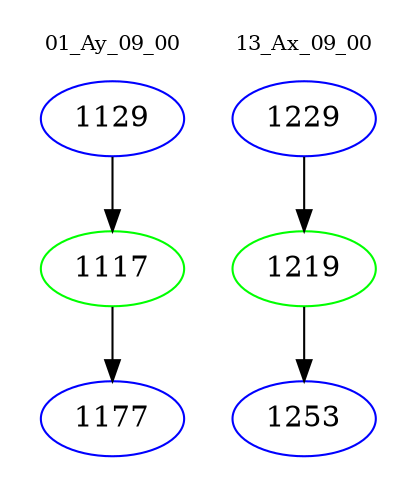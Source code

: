 digraph{
subgraph cluster_0 {
color = white
label = "01_Ay_09_00";
fontsize=10;
T0_1129 [label="1129", color="blue"]
T0_1129 -> T0_1117 [color="black"]
T0_1117 [label="1117", color="green"]
T0_1117 -> T0_1177 [color="black"]
T0_1177 [label="1177", color="blue"]
}
subgraph cluster_1 {
color = white
label = "13_Ax_09_00";
fontsize=10;
T1_1229 [label="1229", color="blue"]
T1_1229 -> T1_1219 [color="black"]
T1_1219 [label="1219", color="green"]
T1_1219 -> T1_1253 [color="black"]
T1_1253 [label="1253", color="blue"]
}
}
